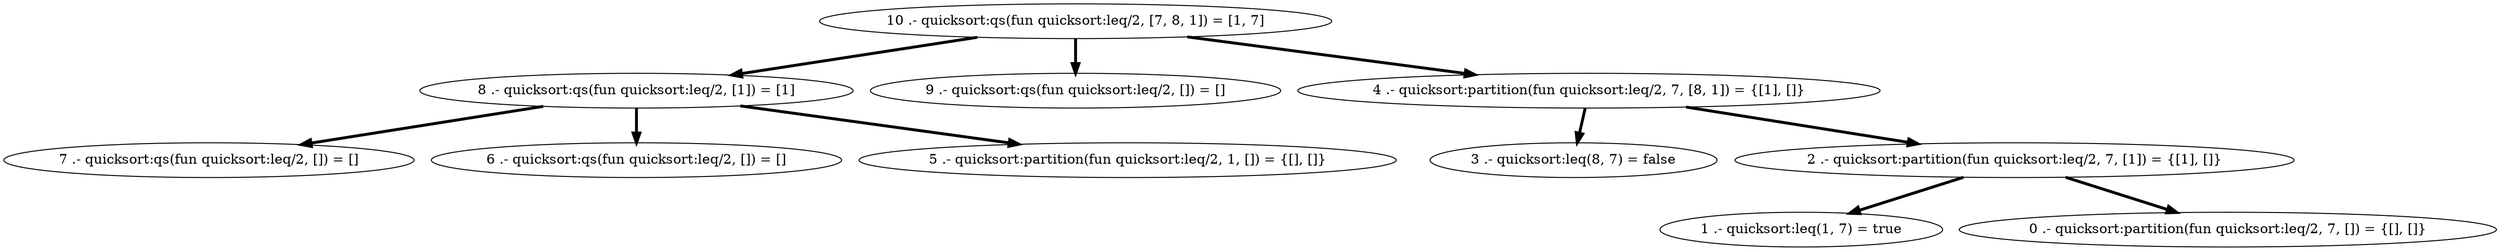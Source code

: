 digraph PDG {
8 [shape=ellipse, label="8 .- quicksort:qs(fun quicksort:leq/2, [1]) = [1]"];
1 [shape=ellipse, label="1 .- quicksort:leq(1, 7) = true"];
7 [shape=ellipse, label="7 .- quicksort:qs(fun quicksort:leq/2, []) = []"];
3 [shape=ellipse, label="3 .- quicksort:leq(8, 7) = false"];
10 [shape=ellipse, label="10 .- quicksort:qs(fun quicksort:leq/2, [7, 8, 1]) = [1, 7]"];
9 [shape=ellipse, label="9 .- quicksort:qs(fun quicksort:leq/2, []) = []"];
4 [shape=ellipse, label="4 .- quicksort:partition(fun quicksort:leq/2, 7, [8, 1]) = {[1], []}"];
0 [shape=ellipse, label="0 .- quicksort:partition(fun quicksort:leq/2, 7, []) = {[], []}"];
6 [shape=ellipse, label="6 .- quicksort:qs(fun quicksort:leq/2, []) = []"];
2 [shape=ellipse, label="2 .- quicksort:partition(fun quicksort:leq/2, 7, [1]) = {[1], []}"];
5 [shape=ellipse, label="5 .- quicksort:partition(fun quicksort:leq/2, 1, []) = {[], []}"];
8 -> 7 [color=black, penwidth=3];
8 -> 6 [color=black, penwidth=3];
8 -> 5 [color=black, penwidth=3];
10 -> 9 [color=black, penwidth=3];
10 -> 8 [color=black, penwidth=3];
10 -> 4 [color=black, penwidth=3];
4 -> 3 [color=black, penwidth=3];
4 -> 2 [color=black, penwidth=3];
2 -> 1 [color=black, penwidth=3];
2 -> 0 [color=black, penwidth=3];
}